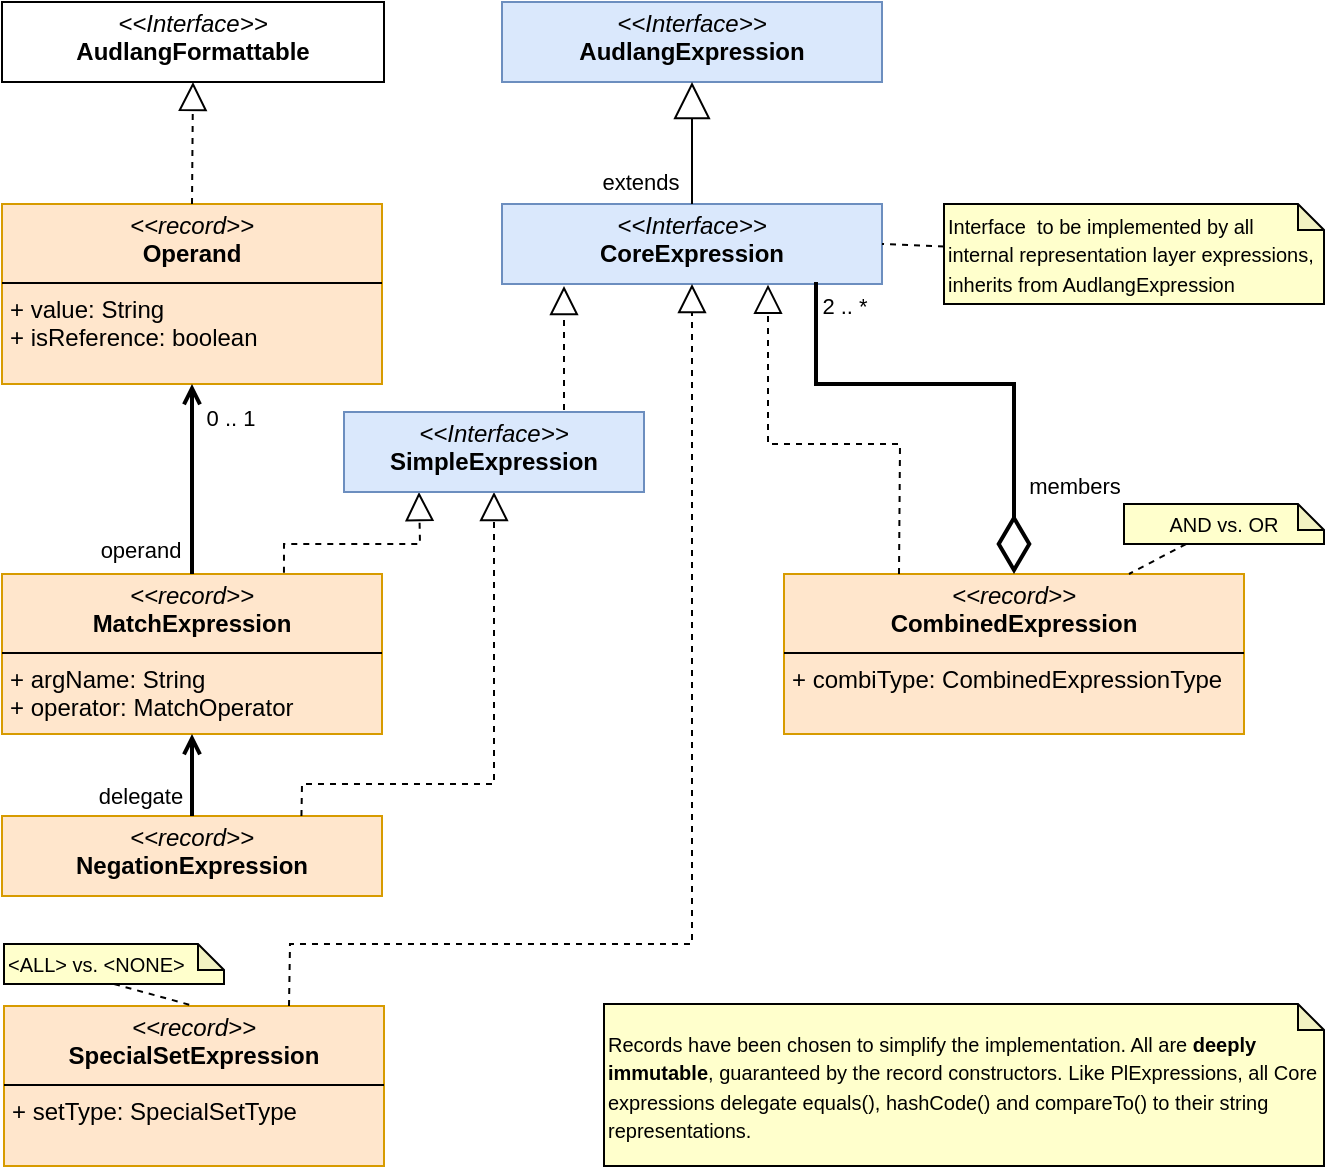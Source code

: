 <mxfile version="24.7.17">
  <diagram name="Expression Hierarchy" id="B6yHBA0yNes8BWCViT4E">
    <mxGraphModel dx="1290" dy="888" grid="1" gridSize="10" guides="1" tooltips="1" connect="1" arrows="1" fold="1" page="1" pageScale="1" pageWidth="827" pageHeight="1169" math="0" shadow="0">
      <root>
        <mxCell id="0" />
        <mxCell id="1" parent="0" />
        <mxCell id="3NF6qjgnj08wNpHQOnpI-1" value="&lt;p style=&quot;margin:0px;margin-top:4px;text-align:center;&quot;&gt;&lt;i&gt;&amp;lt;&amp;lt;Interface&amp;gt;&amp;gt;&lt;/i&gt;&lt;br&gt;&lt;b&gt;AudlangExpression&lt;/b&gt;&lt;/p&gt;&lt;p style=&quot;margin:0px;margin-left:4px;&quot;&gt;&lt;br&gt;&lt;/p&gt;" style="verticalAlign=top;align=left;overflow=fill;html=1;whiteSpace=wrap;fillColor=#dae8fc;strokeColor=#6c8ebf;" parent="1" vertex="1">
          <mxGeometry x="269" y="299" width="190" height="40" as="geometry" />
        </mxCell>
        <mxCell id="3NF6qjgnj08wNpHQOnpI-3" value="&lt;p style=&quot;margin:0px;margin-top:4px;text-align:center;&quot;&gt;&lt;i&gt;&amp;lt;&amp;lt;Interface&amp;gt;&amp;gt;&lt;/i&gt;&lt;br&gt;&lt;b&gt;CoreExpression&lt;/b&gt;&lt;/p&gt;" style="verticalAlign=top;align=left;overflow=fill;html=1;whiteSpace=wrap;fillColor=#dae8fc;strokeColor=#6c8ebf;" parent="1" vertex="1">
          <mxGeometry x="269" y="400" width="190" height="40" as="geometry" />
        </mxCell>
        <mxCell id="3NF6qjgnj08wNpHQOnpI-7" value="" style="endArrow=block;endSize=16;endFill=0;html=1;rounded=0;exitX=0.5;exitY=0;exitDx=0;exitDy=0;entryX=0.5;entryY=1;entryDx=0;entryDy=0;" parent="1" target="3NF6qjgnj08wNpHQOnpI-1" edge="1" source="3NF6qjgnj08wNpHQOnpI-3">
          <mxGeometry x="-0.861" y="21" width="160" relative="1" as="geometry">
            <mxPoint x="421" y="400" as="sourcePoint" />
            <mxPoint x="360" y="330" as="targetPoint" />
            <mxPoint as="offset" />
          </mxGeometry>
        </mxCell>
        <mxCell id="SRTB3e_779GIYS2lEAyd-28" value="extends" style="edgeLabel;html=1;align=center;verticalAlign=middle;resizable=0;points=[];" vertex="1" connectable="0" parent="3NF6qjgnj08wNpHQOnpI-7">
          <mxGeometry x="-0.835" y="1" relative="1" as="geometry">
            <mxPoint x="-25" y="-6" as="offset" />
          </mxGeometry>
        </mxCell>
        <mxCell id="3NF6qjgnj08wNpHQOnpI-12" style="rounded=0;orthogonalLoop=1;jettySize=auto;html=1;entryX=1;entryY=0.5;entryDx=0;entryDy=0;endArrow=none;endFill=0;dashed=1;" parent="1" source="3NF6qjgnj08wNpHQOnpI-11" target="3NF6qjgnj08wNpHQOnpI-3" edge="1">
          <mxGeometry relative="1" as="geometry" />
        </mxCell>
        <mxCell id="3NF6qjgnj08wNpHQOnpI-11" value="&lt;span style=&quot;font-size: 10px;&quot;&gt;Interface&amp;nbsp; to be implemented by all internal representation layer expressions,&lt;/span&gt;&lt;div&gt;&lt;span style=&quot;font-size: 10px;&quot;&gt;inherits from AudlangExpression&lt;/span&gt;&lt;/div&gt;" style="shape=note;whiteSpace=wrap;html=1;backgroundOutline=1;darkOpacity=0.05;size=13;labelBackgroundColor=none;fillColor=#FFFFCC;gradientColor=none;align=left;" parent="1" vertex="1">
          <mxGeometry x="490" y="400" width="190" height="50" as="geometry" />
        </mxCell>
        <mxCell id="3NF6qjgnj08wNpHQOnpI-13" value="&lt;p style=&quot;margin:0px;margin-top:4px;text-align:center;&quot;&gt;&lt;i&gt;&amp;lt;&amp;lt;record&amp;gt;&amp;gt;&lt;/i&gt;&lt;br&gt;&lt;b&gt;MatchExpression&lt;/b&gt;&lt;/p&gt;&lt;hr size=&quot;1&quot; style=&quot;border-style:solid;&quot;&gt;&lt;p style=&quot;margin:0px;margin-left:4px;&quot;&gt;+ argName: String&lt;br&gt;+ operator: MatchOperator&lt;/p&gt;" style="verticalAlign=top;align=left;overflow=fill;html=1;whiteSpace=wrap;fillColor=#ffe6cc;strokeColor=#d79b00;" parent="1" vertex="1">
          <mxGeometry x="19" y="585" width="190" height="80" as="geometry" />
        </mxCell>
        <mxCell id="3NF6qjgnj08wNpHQOnpI-14" value="" style="endArrow=block;dashed=1;endFill=0;endSize=12;html=1;rounded=0;exitX=0.742;exitY=-0.008;exitDx=0;exitDy=0;entryX=0.25;entryY=1;entryDx=0;entryDy=0;exitPerimeter=0;" parent="1" source="3NF6qjgnj08wNpHQOnpI-13" target="SRTB3e_779GIYS2lEAyd-32" edge="1">
          <mxGeometry width="160" relative="1" as="geometry">
            <mxPoint x="269" y="460" as="sourcePoint" />
            <mxPoint x="369" y="440" as="targetPoint" />
            <Array as="points">
              <mxPoint x="160" y="570" />
              <mxPoint x="228" y="570" />
            </Array>
          </mxGeometry>
        </mxCell>
        <mxCell id="3NF6qjgnj08wNpHQOnpI-15" value="&lt;span style=&quot;font-size: 10px;&quot;&gt;Records have been chosen to simplify the implementation. All are &lt;b&gt;deeply immutable&lt;/b&gt;, guaranteed by the record constructors. Like PlExpressions, all Core expressions delegate equals(), hashCode() and compareTo() to their string representations.&lt;/span&gt;" style="shape=note;whiteSpace=wrap;html=1;backgroundOutline=1;darkOpacity=0.05;size=13;labelBackgroundColor=none;fillColor=#FFFFCC;gradientColor=none;align=left;" parent="1" vertex="1">
          <mxGeometry x="320" y="800" width="360" height="81" as="geometry" />
        </mxCell>
        <mxCell id="3NF6qjgnj08wNpHQOnpI-17" value="&lt;p style=&quot;margin:0px;margin-top:4px;text-align:center;&quot;&gt;&lt;i&gt;&amp;lt;&amp;lt;record&amp;gt;&amp;gt;&lt;/i&gt;&lt;br&gt;&lt;b&gt;NegationExpression&lt;/b&gt;&lt;/p&gt;" style="verticalAlign=top;align=left;overflow=fill;html=1;whiteSpace=wrap;fillColor=#ffe6cc;strokeColor=#d79b00;" parent="1" vertex="1">
          <mxGeometry x="19" y="706" width="190" height="40" as="geometry" />
        </mxCell>
        <mxCell id="3NF6qjgnj08wNpHQOnpI-19" value="" style="endArrow=block;dashed=1;endFill=0;endSize=12;html=1;rounded=0;exitX=0.788;exitY=0;exitDx=0;exitDy=0;entryX=0.5;entryY=1;entryDx=0;entryDy=0;exitPerimeter=0;" parent="1" source="3NF6qjgnj08wNpHQOnpI-17" edge="1" target="SRTB3e_779GIYS2lEAyd-32">
          <mxGeometry width="160" relative="1" as="geometry">
            <mxPoint x="204" y="550" as="sourcePoint" />
            <mxPoint x="409" y="440" as="targetPoint" />
            <Array as="points">
              <mxPoint x="169" y="690" />
              <mxPoint x="265" y="690" />
            </Array>
          </mxGeometry>
        </mxCell>
        <mxCell id="3NF6qjgnj08wNpHQOnpI-20" value="&lt;p style=&quot;margin:0px;margin-top:4px;text-align:center;&quot;&gt;&lt;i&gt;&amp;lt;&amp;lt;record&amp;gt;&amp;gt;&lt;/i&gt;&lt;br&gt;&lt;b&gt;Operand&lt;/b&gt;&lt;/p&gt;&lt;hr size=&quot;1&quot; style=&quot;border-style:solid;&quot;&gt;&lt;p style=&quot;margin:0px;margin-left:4px;&quot;&gt;+ value: String&lt;br&gt;+ isReference: boolean&lt;/p&gt;" style="verticalAlign=top;align=left;overflow=fill;html=1;whiteSpace=wrap;fillColor=#ffe6cc;strokeColor=#d79b00;" parent="1" vertex="1">
          <mxGeometry x="19" y="400" width="190" height="90" as="geometry" />
        </mxCell>
        <mxCell id="3NF6qjgnj08wNpHQOnpI-22" value="&lt;p style=&quot;margin:0px;margin-top:4px;text-align:center;&quot;&gt;&lt;i&gt;&amp;lt;&amp;lt;Interface&amp;gt;&amp;gt;&lt;/i&gt;&lt;br&gt;&lt;b&gt;AudlangFormattable&lt;/b&gt;&lt;/p&gt;&lt;p style=&quot;margin:0px;margin-left:4px;&quot;&gt;&lt;br&gt;&lt;/p&gt;" style="verticalAlign=top;align=left;overflow=fill;html=1;whiteSpace=wrap;" parent="1" vertex="1">
          <mxGeometry x="19" y="299" width="191" height="40" as="geometry" />
        </mxCell>
        <mxCell id="3NF6qjgnj08wNpHQOnpI-23" value="" style="endArrow=block;dashed=1;endFill=0;endSize=12;html=1;rounded=0;entryX=0.5;entryY=1;entryDx=0;entryDy=0;exitX=0.5;exitY=0;exitDx=0;exitDy=0;" parent="1" source="3NF6qjgnj08wNpHQOnpI-20" target="3NF6qjgnj08wNpHQOnpI-22" edge="1">
          <mxGeometry width="160" relative="1" as="geometry">
            <mxPoint x="629" y="285" as="sourcePoint" />
            <mxPoint x="559" y="320" as="targetPoint" />
          </mxGeometry>
        </mxCell>
        <mxCell id="3NF6qjgnj08wNpHQOnpI-24" value="&lt;p style=&quot;margin:0px;margin-top:4px;text-align:center;&quot;&gt;&lt;i&gt;&amp;lt;&amp;lt;record&amp;gt;&amp;gt;&lt;/i&gt;&lt;br&gt;&lt;b&gt;SpecialSetExpression&lt;/b&gt;&lt;/p&gt;&lt;hr size=&quot;1&quot; style=&quot;border-style:solid;&quot;&gt;&lt;p style=&quot;margin:0px;margin-left:4px;&quot;&gt;+ setType: SpecialSetType&lt;br&gt;&lt;br&gt;&lt;/p&gt;" style="verticalAlign=top;align=left;overflow=fill;html=1;whiteSpace=wrap;fillColor=#ffe6cc;strokeColor=#d79b00;" parent="1" vertex="1">
          <mxGeometry x="20" y="801" width="190" height="80" as="geometry" />
        </mxCell>
        <mxCell id="3NF6qjgnj08wNpHQOnpI-25" value="&lt;span style=&quot;font-size: 10px;&quot;&gt;&amp;lt;ALL&amp;gt; vs. &amp;lt;NONE&amp;gt;&lt;/span&gt;" style="shape=note;whiteSpace=wrap;html=1;backgroundOutline=1;darkOpacity=0.05;size=13;labelBackgroundColor=none;fillColor=#FFFFCC;gradientColor=none;align=left;" parent="1" vertex="1">
          <mxGeometry x="20" y="770" width="110" height="20" as="geometry" />
        </mxCell>
        <mxCell id="3NF6qjgnj08wNpHQOnpI-26" style="rounded=0;orthogonalLoop=1;jettySize=auto;html=1;entryX=0.5;entryY=0;entryDx=0;entryDy=0;endArrow=none;endFill=0;dashed=1;exitX=0.5;exitY=1;exitDx=0;exitDy=0;exitPerimeter=0;" parent="1" source="3NF6qjgnj08wNpHQOnpI-25" target="3NF6qjgnj08wNpHQOnpI-24" edge="1">
          <mxGeometry relative="1" as="geometry" />
        </mxCell>
        <mxCell id="3NF6qjgnj08wNpHQOnpI-27" value="" style="endArrow=block;dashed=1;endFill=0;endSize=12;html=1;rounded=0;exitX=0.75;exitY=0;exitDx=0;exitDy=0;entryX=0.5;entryY=1;entryDx=0;entryDy=0;" parent="1" source="3NF6qjgnj08wNpHQOnpI-24" target="3NF6qjgnj08wNpHQOnpI-3" edge="1">
          <mxGeometry width="160" relative="1" as="geometry">
            <mxPoint x="195" y="680" as="sourcePoint" />
            <mxPoint x="369" y="440" as="targetPoint" />
            <Array as="points">
              <mxPoint x="163" y="770" />
              <mxPoint x="364" y="770" />
            </Array>
          </mxGeometry>
        </mxCell>
        <mxCell id="3NF6qjgnj08wNpHQOnpI-28" value="&lt;p style=&quot;margin:0px;margin-top:4px;text-align:center;&quot;&gt;&lt;i&gt;&amp;lt;&amp;lt;record&amp;gt;&amp;gt;&lt;/i&gt;&lt;br&gt;&lt;b&gt;CombinedExpression&lt;/b&gt;&lt;/p&gt;&lt;hr size=&quot;1&quot; style=&quot;border-style:solid;&quot;&gt;&lt;p style=&quot;margin:0px;margin-left:4px;&quot;&gt;+ combiType: CombinedExpressionType&lt;br&gt;&lt;/p&gt;&lt;p style=&quot;margin:0px;margin-left:4px;&quot;&gt;&lt;br&gt;&lt;/p&gt;" style="verticalAlign=top;align=left;overflow=fill;html=1;whiteSpace=wrap;fillColor=#ffe6cc;strokeColor=#d79b00;" parent="1" vertex="1">
          <mxGeometry x="410" y="585" width="230" height="80" as="geometry" />
        </mxCell>
        <mxCell id="3NF6qjgnj08wNpHQOnpI-29" value="" style="endArrow=block;dashed=1;endFill=0;endSize=12;html=1;rounded=0;exitX=0.25;exitY=0;exitDx=0;exitDy=0;entryX=0.7;entryY=1.008;entryDx=0;entryDy=0;entryPerimeter=0;" parent="1" source="3NF6qjgnj08wNpHQOnpI-28" target="3NF6qjgnj08wNpHQOnpI-3" edge="1">
          <mxGeometry width="160" relative="1" as="geometry">
            <mxPoint x="261" y="690" as="sourcePoint" />
            <mxPoint x="383" y="440" as="targetPoint" />
            <Array as="points">
              <mxPoint x="468" y="520" />
              <mxPoint x="402" y="520" />
            </Array>
          </mxGeometry>
        </mxCell>
        <mxCell id="3NF6qjgnj08wNpHQOnpI-30" value="&lt;span style=&quot;font-size: 10px;&quot;&gt;AND vs. OR&lt;/span&gt;" style="shape=note;whiteSpace=wrap;html=1;backgroundOutline=1;darkOpacity=0.05;size=13;labelBackgroundColor=none;fillColor=#FFFFCC;gradientColor=none;align=center;" parent="1" vertex="1">
          <mxGeometry x="580" y="550" width="100" height="20" as="geometry" />
        </mxCell>
        <mxCell id="3NF6qjgnj08wNpHQOnpI-31" style="rounded=0;orthogonalLoop=1;jettySize=auto;html=1;entryX=0.75;entryY=0;entryDx=0;entryDy=0;endArrow=none;endFill=0;dashed=1;" parent="1" source="3NF6qjgnj08wNpHQOnpI-30" target="3NF6qjgnj08wNpHQOnpI-28" edge="1">
          <mxGeometry relative="1" as="geometry" />
        </mxCell>
        <mxCell id="SRTB3e_779GIYS2lEAyd-1" value="" style="endArrow=diamondThin;endFill=0;endSize=24;html=1;rounded=0;entryX=0.5;entryY=0;entryDx=0;entryDy=0;strokeWidth=2;" edge="1" parent="1" target="3NF6qjgnj08wNpHQOnpI-28">
          <mxGeometry width="160" relative="1" as="geometry">
            <mxPoint x="426" y="439" as="sourcePoint" />
            <mxPoint x="490" y="570" as="targetPoint" />
            <Array as="points">
              <mxPoint x="426" y="490" />
              <mxPoint x="525" y="490" />
            </Array>
          </mxGeometry>
        </mxCell>
        <mxCell id="SRTB3e_779GIYS2lEAyd-5" value="members" style="edgeLabel;html=1;align=center;verticalAlign=middle;resizable=0;points=[];" vertex="1" connectable="0" parent="SRTB3e_779GIYS2lEAyd-1">
          <mxGeometry x="0.662" relative="1" as="geometry">
            <mxPoint x="30" y="-3" as="offset" />
          </mxGeometry>
        </mxCell>
        <mxCell id="SRTB3e_779GIYS2lEAyd-6" value="2 .. *" style="edgeLabel;html=1;align=center;verticalAlign=middle;resizable=0;points=[];" vertex="1" connectable="0" parent="SRTB3e_779GIYS2lEAyd-1">
          <mxGeometry x="-0.942" relative="1" as="geometry">
            <mxPoint x="14" y="5" as="offset" />
          </mxGeometry>
        </mxCell>
        <mxCell id="SRTB3e_779GIYS2lEAyd-17" style="rounded=0;orthogonalLoop=1;jettySize=auto;html=1;exitX=0.5;exitY=0;exitDx=0;exitDy=0;endArrow=open;endFill=0;strokeWidth=2;entryX=0.5;entryY=1;entryDx=0;entryDy=0;" edge="1" parent="1" source="3NF6qjgnj08wNpHQOnpI-17" target="3NF6qjgnj08wNpHQOnpI-13">
          <mxGeometry relative="1" as="geometry">
            <mxPoint x="320" y="505" as="sourcePoint" />
            <mxPoint x="320" y="440" as="targetPoint" />
          </mxGeometry>
        </mxCell>
        <mxCell id="SRTB3e_779GIYS2lEAyd-18" value="delegate" style="edgeLabel;html=1;align=center;verticalAlign=middle;resizable=0;points=[];" vertex="1" connectable="0" parent="SRTB3e_779GIYS2lEAyd-17">
          <mxGeometry x="-0.398" relative="1" as="geometry">
            <mxPoint x="-26" y="2" as="offset" />
          </mxGeometry>
        </mxCell>
        <mxCell id="SRTB3e_779GIYS2lEAyd-29" style="rounded=0;orthogonalLoop=1;jettySize=auto;html=1;entryX=0.5;entryY=1;entryDx=0;entryDy=0;endArrow=open;endFill=0;strokeWidth=2;exitX=0.5;exitY=0;exitDx=0;exitDy=0;" edge="1" parent="1" source="3NF6qjgnj08wNpHQOnpI-13" target="3NF6qjgnj08wNpHQOnpI-20">
          <mxGeometry relative="1" as="geometry">
            <mxPoint x="110" y="540" as="sourcePoint" />
            <mxPoint x="110" y="520" as="targetPoint" />
          </mxGeometry>
        </mxCell>
        <mxCell id="SRTB3e_779GIYS2lEAyd-30" value="operand" style="edgeLabel;html=1;align=center;verticalAlign=middle;resizable=0;points=[];" vertex="1" connectable="0" parent="SRTB3e_779GIYS2lEAyd-29">
          <mxGeometry x="-0.398" relative="1" as="geometry">
            <mxPoint x="-26" y="16" as="offset" />
          </mxGeometry>
        </mxCell>
        <mxCell id="SRTB3e_779GIYS2lEAyd-31" value="0 .. 1" style="edgeLabel;html=1;align=center;verticalAlign=middle;resizable=0;points=[];" vertex="1" connectable="0" parent="SRTB3e_779GIYS2lEAyd-29">
          <mxGeometry x="0.64" relative="1" as="geometry">
            <mxPoint x="19" as="offset" />
          </mxGeometry>
        </mxCell>
        <mxCell id="SRTB3e_779GIYS2lEAyd-32" value="&lt;p style=&quot;margin:0px;margin-top:4px;text-align:center;&quot;&gt;&lt;i&gt;&amp;lt;&amp;lt;Interface&amp;gt;&amp;gt;&lt;/i&gt;&lt;br&gt;&lt;b&gt;SimpleExpression&lt;/b&gt;&lt;/p&gt;" style="verticalAlign=top;align=left;overflow=fill;html=1;whiteSpace=wrap;fillColor=#dae8fc;strokeColor=#6c8ebf;" vertex="1" parent="1">
          <mxGeometry x="190" y="504" width="150" height="40" as="geometry" />
        </mxCell>
        <mxCell id="SRTB3e_779GIYS2lEAyd-33" value="" style="endArrow=block;dashed=1;endFill=0;endSize=12;html=1;rounded=0;" edge="1" parent="1">
          <mxGeometry width="160" relative="1" as="geometry">
            <mxPoint x="300" y="503" as="sourcePoint" />
            <mxPoint x="300" y="441" as="targetPoint" />
          </mxGeometry>
        </mxCell>
      </root>
    </mxGraphModel>
  </diagram>
</mxfile>
